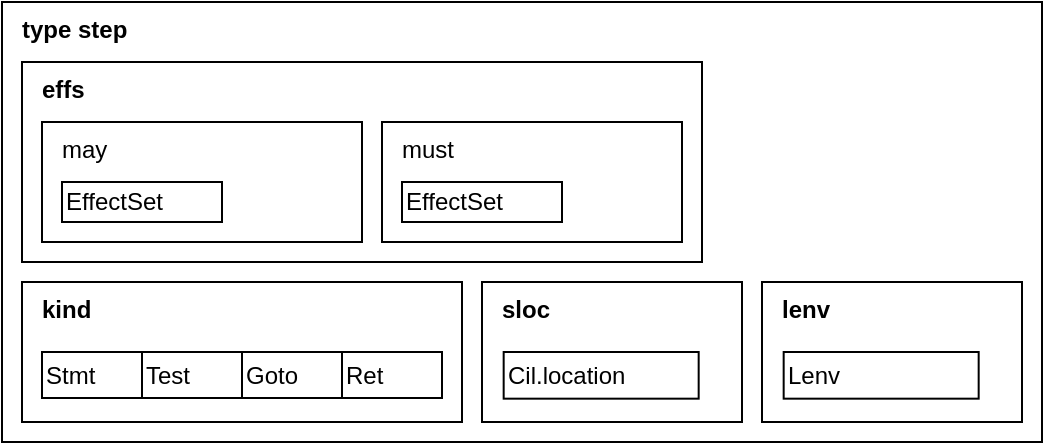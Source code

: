 <mxfile version="12.6.5" type="device"><diagram id="KzhsZT0xhOHsuYkCd7tX" name="Page-1"><mxGraphModel dx="788" dy="534" grid="1" gridSize="10" guides="1" tooltips="1" connect="1" arrows="1" fold="1" page="1" pageScale="1" pageWidth="827" pageHeight="1169" math="0" shadow="0"><root><mxCell id="0"/><mxCell id="1" parent="0"/><mxCell id="pICkK1BfsjB7VoQMHFLh-1" value="&lt;div&gt;&lt;b&gt;type step&lt;/b&gt;&lt;/div&gt;" style="rounded=0;whiteSpace=wrap;html=1;align=left;spacingLeft=8;verticalAlign=top;" parent="1" vertex="1"><mxGeometry x="20" y="20" width="520" height="220" as="geometry"/></mxCell><mxCell id="pICkK1BfsjB7VoQMHFLh-12" value="" style="group" parent="1" vertex="1" connectable="0"><mxGeometry x="30" y="160" width="220" height="70" as="geometry"/></mxCell><mxCell id="pICkK1BfsjB7VoQMHFLh-11" value="&lt;b&gt;kind&lt;/b&gt;" style="rounded=0;whiteSpace=wrap;html=1;align=left;verticalAlign=top;spacingLeft=8;" parent="pICkK1BfsjB7VoQMHFLh-12" vertex="1"><mxGeometry width="220" height="70" as="geometry"/></mxCell><mxCell id="pICkK1BfsjB7VoQMHFLh-10" value="" style="group" parent="pICkK1BfsjB7VoQMHFLh-12" vertex="1" connectable="0"><mxGeometry x="10" y="35" width="200" height="23" as="geometry"/></mxCell><mxCell id="pICkK1BfsjB7VoQMHFLh-2" value="Stmt" style="rounded=0;whiteSpace=wrap;html=1;align=left;spacingLeft=0;" parent="pICkK1BfsjB7VoQMHFLh-10" vertex="1"><mxGeometry width="50" height="23" as="geometry"/></mxCell><mxCell id="pICkK1BfsjB7VoQMHFLh-5" value="Test" style="rounded=0;whiteSpace=wrap;html=1;align=left;spacingLeft=0;" parent="pICkK1BfsjB7VoQMHFLh-10" vertex="1"><mxGeometry x="50" width="50" height="23" as="geometry"/></mxCell><mxCell id="pICkK1BfsjB7VoQMHFLh-6" value="Goto" style="rounded=0;whiteSpace=wrap;html=1;align=left;spacingLeft=0;" parent="pICkK1BfsjB7VoQMHFLh-10" vertex="1"><mxGeometry x="100" width="50" height="23" as="geometry"/></mxCell><mxCell id="pICkK1BfsjB7VoQMHFLh-7" value="Ret" style="rounded=0;whiteSpace=wrap;html=1;align=left;spacingLeft=0;" parent="pICkK1BfsjB7VoQMHFLh-10" vertex="1"><mxGeometry x="150" width="50" height="23" as="geometry"/></mxCell><mxCell id="pICkK1BfsjB7VoQMHFLh-20" value="" style="group" parent="1" vertex="1" connectable="0"><mxGeometry x="30" y="50" width="340" height="100" as="geometry"/></mxCell><mxCell id="pICkK1BfsjB7VoQMHFLh-13" value="&lt;b&gt;effs&lt;/b&gt;" style="rounded=0;whiteSpace=wrap;html=1;align=left;spacingLeft=8;verticalAlign=top;" parent="pICkK1BfsjB7VoQMHFLh-20" vertex="1"><mxGeometry width="340" height="100" as="geometry"/></mxCell><mxCell id="pICkK1BfsjB7VoQMHFLh-18" value="" style="group" parent="pICkK1BfsjB7VoQMHFLh-20" vertex="1" connectable="0"><mxGeometry x="180" y="30" width="150" height="60" as="geometry"/></mxCell><mxCell id="pICkK1BfsjB7VoQMHFLh-15" value="must" style="rounded=0;whiteSpace=wrap;html=1;align=left;verticalAlign=top;spacingLeft=8;" parent="pICkK1BfsjB7VoQMHFLh-18" vertex="1"><mxGeometry width="150" height="60" as="geometry"/></mxCell><mxCell id="pICkK1BfsjB7VoQMHFLh-17" value="EffectSet" style="rounded=0;whiteSpace=wrap;html=1;align=left;" parent="pICkK1BfsjB7VoQMHFLh-18" vertex="1"><mxGeometry x="10" y="30" width="80" height="20" as="geometry"/></mxCell><mxCell id="pICkK1BfsjB7VoQMHFLh-19" value="" style="group" parent="pICkK1BfsjB7VoQMHFLh-20" vertex="1" connectable="0"><mxGeometry x="10" y="30" width="160" height="60" as="geometry"/></mxCell><mxCell id="pICkK1BfsjB7VoQMHFLh-14" value="may" style="rounded=0;whiteSpace=wrap;html=1;align=left;verticalAlign=top;spacingLeft=8;" parent="pICkK1BfsjB7VoQMHFLh-19" vertex="1"><mxGeometry width="160" height="60" as="geometry"/></mxCell><mxCell id="pICkK1BfsjB7VoQMHFLh-16" value="EffectSet" style="rounded=0;whiteSpace=wrap;html=1;align=left;" parent="pICkK1BfsjB7VoQMHFLh-19" vertex="1"><mxGeometry x="10" y="30" width="80" height="20" as="geometry"/></mxCell><mxCell id="pICkK1BfsjB7VoQMHFLh-23" value="" style="group" parent="1" vertex="1" connectable="0"><mxGeometry x="260" y="160" width="130" height="70" as="geometry"/></mxCell><mxCell id="pICkK1BfsjB7VoQMHFLh-21" value="&lt;b&gt;sloc&lt;/b&gt;" style="rounded=0;whiteSpace=wrap;html=1;align=left;verticalAlign=top;spacingLeft=8;" parent="pICkK1BfsjB7VoQMHFLh-23" vertex="1"><mxGeometry width="130" height="70" as="geometry"/></mxCell><mxCell id="pICkK1BfsjB7VoQMHFLh-22" value="Cil.location" style="rounded=0;whiteSpace=wrap;html=1;align=left;" parent="pICkK1BfsjB7VoQMHFLh-23" vertex="1"><mxGeometry x="10.833" y="35" width="97.5" height="23.333" as="geometry"/></mxCell><mxCell id="pICkK1BfsjB7VoQMHFLh-24" value="" style="group" parent="1" vertex="1" connectable="0"><mxGeometry x="400" y="160" width="130" height="70" as="geometry"/></mxCell><mxCell id="pICkK1BfsjB7VoQMHFLh-25" value="&lt;b&gt;lenv&lt;/b&gt;" style="rounded=0;whiteSpace=wrap;html=1;align=left;verticalAlign=top;spacingLeft=8;" parent="pICkK1BfsjB7VoQMHFLh-24" vertex="1"><mxGeometry width="130" height="70" as="geometry"/></mxCell><mxCell id="pICkK1BfsjB7VoQMHFLh-26" value="Lenv" style="rounded=0;whiteSpace=wrap;html=1;align=left;" parent="pICkK1BfsjB7VoQMHFLh-24" vertex="1"><mxGeometry x="10.833" y="35" width="97.5" height="23.333" as="geometry"/></mxCell></root></mxGraphModel></diagram></mxfile>